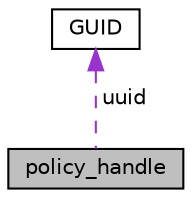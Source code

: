 digraph "policy_handle"
{
 // LATEX_PDF_SIZE
  edge [fontname="Helvetica",fontsize="10",labelfontname="Helvetica",labelfontsize="10"];
  node [fontname="Helvetica",fontsize="10",shape=record];
  Node1 [label="policy_handle",height=0.2,width=0.4,color="black", fillcolor="grey75", style="filled", fontcolor="black",tooltip=" "];
  Node2 -> Node1 [dir="back",color="darkorchid3",fontsize="10",style="dashed",label=" uuid" ,fontname="Helvetica"];
  Node2 [label="GUID",height=0.2,width=0.4,color="black", fillcolor="white", style="filled",URL="$struct_g_u_i_d.html",tooltip=" "];
}
